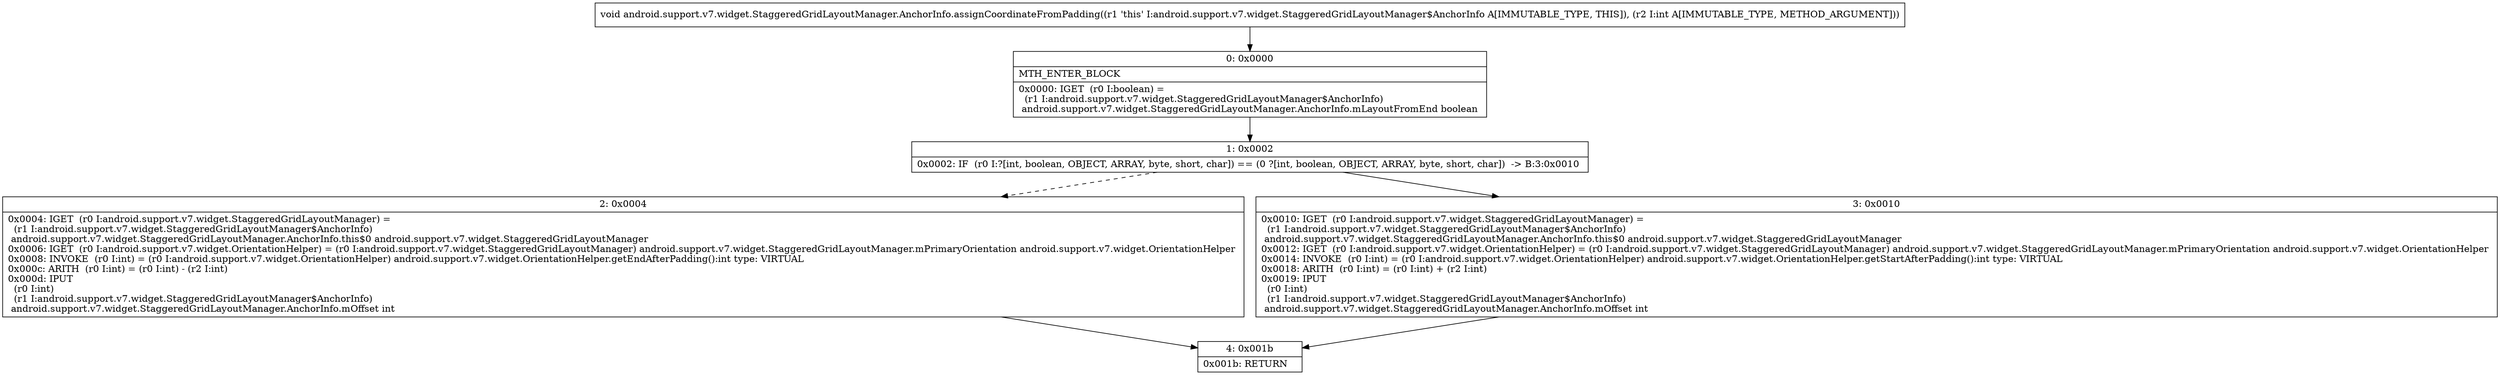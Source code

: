 digraph "CFG forandroid.support.v7.widget.StaggeredGridLayoutManager.AnchorInfo.assignCoordinateFromPadding(I)V" {
Node_0 [shape=record,label="{0\:\ 0x0000|MTH_ENTER_BLOCK\l|0x0000: IGET  (r0 I:boolean) = \l  (r1 I:android.support.v7.widget.StaggeredGridLayoutManager$AnchorInfo)\l android.support.v7.widget.StaggeredGridLayoutManager.AnchorInfo.mLayoutFromEnd boolean \l}"];
Node_1 [shape=record,label="{1\:\ 0x0002|0x0002: IF  (r0 I:?[int, boolean, OBJECT, ARRAY, byte, short, char]) == (0 ?[int, boolean, OBJECT, ARRAY, byte, short, char])  \-\> B:3:0x0010 \l}"];
Node_2 [shape=record,label="{2\:\ 0x0004|0x0004: IGET  (r0 I:android.support.v7.widget.StaggeredGridLayoutManager) = \l  (r1 I:android.support.v7.widget.StaggeredGridLayoutManager$AnchorInfo)\l android.support.v7.widget.StaggeredGridLayoutManager.AnchorInfo.this$0 android.support.v7.widget.StaggeredGridLayoutManager \l0x0006: IGET  (r0 I:android.support.v7.widget.OrientationHelper) = (r0 I:android.support.v7.widget.StaggeredGridLayoutManager) android.support.v7.widget.StaggeredGridLayoutManager.mPrimaryOrientation android.support.v7.widget.OrientationHelper \l0x0008: INVOKE  (r0 I:int) = (r0 I:android.support.v7.widget.OrientationHelper) android.support.v7.widget.OrientationHelper.getEndAfterPadding():int type: VIRTUAL \l0x000c: ARITH  (r0 I:int) = (r0 I:int) \- (r2 I:int) \l0x000d: IPUT  \l  (r0 I:int)\l  (r1 I:android.support.v7.widget.StaggeredGridLayoutManager$AnchorInfo)\l android.support.v7.widget.StaggeredGridLayoutManager.AnchorInfo.mOffset int \l}"];
Node_3 [shape=record,label="{3\:\ 0x0010|0x0010: IGET  (r0 I:android.support.v7.widget.StaggeredGridLayoutManager) = \l  (r1 I:android.support.v7.widget.StaggeredGridLayoutManager$AnchorInfo)\l android.support.v7.widget.StaggeredGridLayoutManager.AnchorInfo.this$0 android.support.v7.widget.StaggeredGridLayoutManager \l0x0012: IGET  (r0 I:android.support.v7.widget.OrientationHelper) = (r0 I:android.support.v7.widget.StaggeredGridLayoutManager) android.support.v7.widget.StaggeredGridLayoutManager.mPrimaryOrientation android.support.v7.widget.OrientationHelper \l0x0014: INVOKE  (r0 I:int) = (r0 I:android.support.v7.widget.OrientationHelper) android.support.v7.widget.OrientationHelper.getStartAfterPadding():int type: VIRTUAL \l0x0018: ARITH  (r0 I:int) = (r0 I:int) + (r2 I:int) \l0x0019: IPUT  \l  (r0 I:int)\l  (r1 I:android.support.v7.widget.StaggeredGridLayoutManager$AnchorInfo)\l android.support.v7.widget.StaggeredGridLayoutManager.AnchorInfo.mOffset int \l}"];
Node_4 [shape=record,label="{4\:\ 0x001b|0x001b: RETURN   \l}"];
MethodNode[shape=record,label="{void android.support.v7.widget.StaggeredGridLayoutManager.AnchorInfo.assignCoordinateFromPadding((r1 'this' I:android.support.v7.widget.StaggeredGridLayoutManager$AnchorInfo A[IMMUTABLE_TYPE, THIS]), (r2 I:int A[IMMUTABLE_TYPE, METHOD_ARGUMENT])) }"];
MethodNode -> Node_0;
Node_0 -> Node_1;
Node_1 -> Node_2[style=dashed];
Node_1 -> Node_3;
Node_2 -> Node_4;
Node_3 -> Node_4;
}


